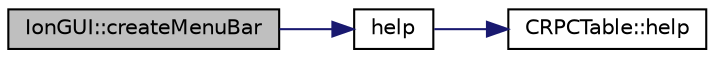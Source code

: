 digraph "IonGUI::createMenuBar"
{
  edge [fontname="Helvetica",fontsize="10",labelfontname="Helvetica",labelfontsize="10"];
  node [fontname="Helvetica",fontsize="10",shape=record];
  rankdir="LR";
  Node317 [label="IonGUI::createMenuBar",height=0.2,width=0.4,color="black", fillcolor="grey75", style="filled", fontcolor="black"];
  Node317 -> Node318 [color="midnightblue",fontsize="10",style="solid",fontname="Helvetica"];
  Node318 [label="help",height=0.2,width=0.4,color="black", fillcolor="white", style="filled",URL="$d6/d76/rpcserver_8cpp.html#a64b7a85139e261640892b6ac1a2a23aa"];
  Node318 -> Node319 [color="midnightblue",fontsize="10",style="solid",fontname="Helvetica"];
  Node319 [label="CRPCTable::help",height=0.2,width=0.4,color="black", fillcolor="white", style="filled",URL="$d2/d6c/class_c_r_p_c_table.html#aaba3a5908a430d07084292d5a894c812",tooltip="Note: This interface may still be subject to change. "];
}
